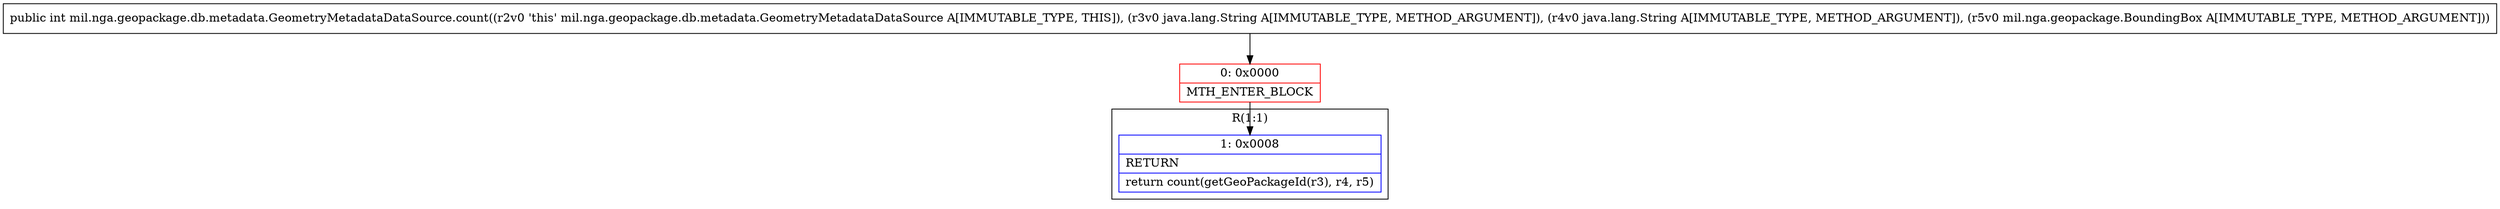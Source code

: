 digraph "CFG formil.nga.geopackage.db.metadata.GeometryMetadataDataSource.count(Ljava\/lang\/String;Ljava\/lang\/String;Lmil\/nga\/geopackage\/BoundingBox;)I" {
subgraph cluster_Region_1927255395 {
label = "R(1:1)";
node [shape=record,color=blue];
Node_1 [shape=record,label="{1\:\ 0x0008|RETURN\l|return count(getGeoPackageId(r3), r4, r5)\l}"];
}
Node_0 [shape=record,color=red,label="{0\:\ 0x0000|MTH_ENTER_BLOCK\l}"];
MethodNode[shape=record,label="{public int mil.nga.geopackage.db.metadata.GeometryMetadataDataSource.count((r2v0 'this' mil.nga.geopackage.db.metadata.GeometryMetadataDataSource A[IMMUTABLE_TYPE, THIS]), (r3v0 java.lang.String A[IMMUTABLE_TYPE, METHOD_ARGUMENT]), (r4v0 java.lang.String A[IMMUTABLE_TYPE, METHOD_ARGUMENT]), (r5v0 mil.nga.geopackage.BoundingBox A[IMMUTABLE_TYPE, METHOD_ARGUMENT])) }"];
MethodNode -> Node_0;
Node_0 -> Node_1;
}

